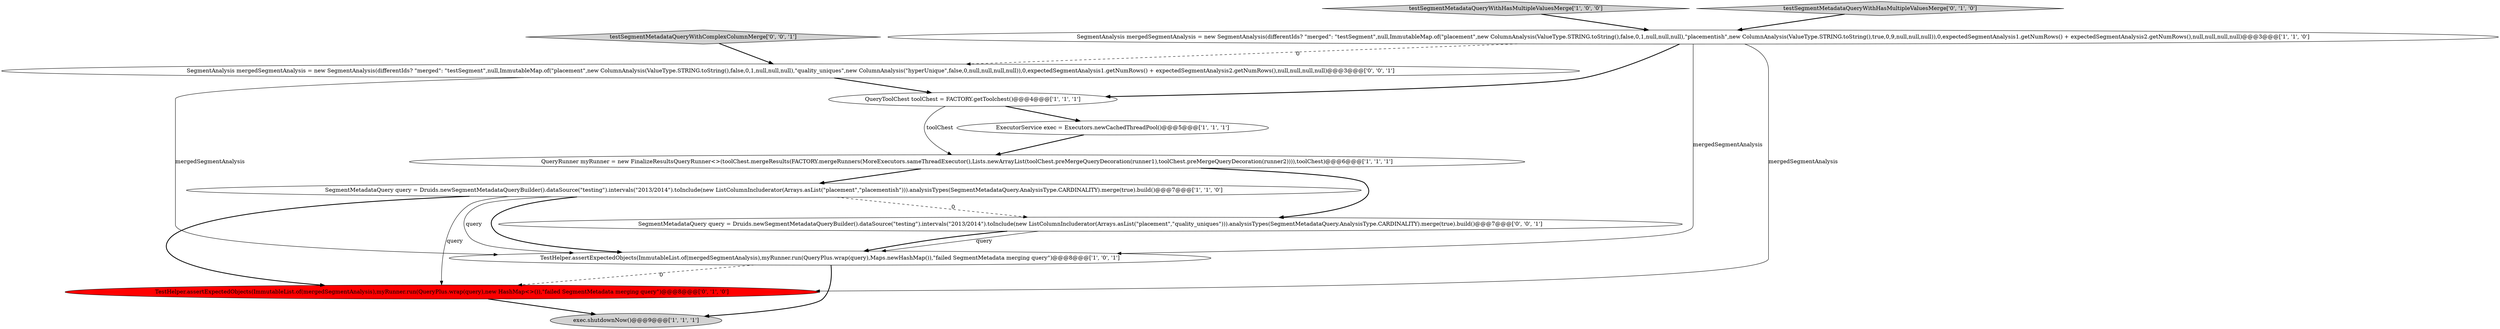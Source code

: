 digraph {
5 [style = filled, label = "QueryRunner myRunner = new FinalizeResultsQueryRunner<>(toolChest.mergeResults(FACTORY.mergeRunners(MoreExecutors.sameThreadExecutor(),Lists.newArrayList(toolChest.preMergeQueryDecoration(runner1),toolChest.preMergeQueryDecoration(runner2)))),toolChest)@@@6@@@['1', '1', '1']", fillcolor = white, shape = ellipse image = "AAA0AAABBB1BBB"];
7 [style = filled, label = "SegmentMetadataQuery query = Druids.newSegmentMetadataQueryBuilder().dataSource(\"testing\").intervals(\"2013/2014\").toInclude(new ListColumnIncluderator(Arrays.asList(\"placement\",\"placementish\"))).analysisTypes(SegmentMetadataQuery.AnalysisType.CARDINALITY).merge(true).build()@@@7@@@['1', '1', '0']", fillcolor = white, shape = ellipse image = "AAA0AAABBB1BBB"];
10 [style = filled, label = "SegmentMetadataQuery query = Druids.newSegmentMetadataQueryBuilder().dataSource(\"testing\").intervals(\"2013/2014\").toInclude(new ListColumnIncluderator(Arrays.asList(\"placement\",\"quality_uniques\"))).analysisTypes(SegmentMetadataQuery.AnalysisType.CARDINALITY).merge(true).build()@@@7@@@['0', '0', '1']", fillcolor = white, shape = ellipse image = "AAA0AAABBB3BBB"];
4 [style = filled, label = "testSegmentMetadataQueryWithHasMultipleValuesMerge['1', '0', '0']", fillcolor = lightgray, shape = diamond image = "AAA0AAABBB1BBB"];
3 [style = filled, label = "exec.shutdownNow()@@@9@@@['1', '1', '1']", fillcolor = lightgray, shape = ellipse image = "AAA0AAABBB1BBB"];
0 [style = filled, label = "SegmentAnalysis mergedSegmentAnalysis = new SegmentAnalysis(differentIds? \"merged\": \"testSegment\",null,ImmutableMap.of(\"placement\",new ColumnAnalysis(ValueType.STRING.toString(),false,0,1,null,null,null),\"placementish\",new ColumnAnalysis(ValueType.STRING.toString(),true,0,9,null,null,null)),0,expectedSegmentAnalysis1.getNumRows() + expectedSegmentAnalysis2.getNumRows(),null,null,null,null)@@@3@@@['1', '1', '0']", fillcolor = white, shape = ellipse image = "AAA0AAABBB1BBB"];
6 [style = filled, label = "QueryToolChest toolChest = FACTORY.getToolchest()@@@4@@@['1', '1', '1']", fillcolor = white, shape = ellipse image = "AAA0AAABBB1BBB"];
8 [style = filled, label = "TestHelper.assertExpectedObjects(ImmutableList.of(mergedSegmentAnalysis),myRunner.run(QueryPlus.wrap(query),new HashMap<>()),\"failed SegmentMetadata merging query\")@@@8@@@['0', '1', '0']", fillcolor = red, shape = ellipse image = "AAA1AAABBB2BBB"];
2 [style = filled, label = "TestHelper.assertExpectedObjects(ImmutableList.of(mergedSegmentAnalysis),myRunner.run(QueryPlus.wrap(query),Maps.newHashMap()),\"failed SegmentMetadata merging query\")@@@8@@@['1', '0', '1']", fillcolor = white, shape = ellipse image = "AAA0AAABBB1BBB"];
9 [style = filled, label = "testSegmentMetadataQueryWithHasMultipleValuesMerge['0', '1', '0']", fillcolor = lightgray, shape = diamond image = "AAA0AAABBB2BBB"];
11 [style = filled, label = "testSegmentMetadataQueryWithComplexColumnMerge['0', '0', '1']", fillcolor = lightgray, shape = diamond image = "AAA0AAABBB3BBB"];
12 [style = filled, label = "SegmentAnalysis mergedSegmentAnalysis = new SegmentAnalysis(differentIds? \"merged\": \"testSegment\",null,ImmutableMap.of(\"placement\",new ColumnAnalysis(ValueType.STRING.toString(),false,0,1,null,null,null),\"quality_uniques\",new ColumnAnalysis(\"hyperUnique\",false,0,null,null,null,null)),0,expectedSegmentAnalysis1.getNumRows() + expectedSegmentAnalysis2.getNumRows(),null,null,null,null)@@@3@@@['0', '0', '1']", fillcolor = white, shape = ellipse image = "AAA0AAABBB3BBB"];
1 [style = filled, label = "ExecutorService exec = Executors.newCachedThreadPool()@@@5@@@['1', '1', '1']", fillcolor = white, shape = ellipse image = "AAA0AAABBB1BBB"];
1->5 [style = bold, label=""];
5->10 [style = bold, label=""];
9->0 [style = bold, label=""];
0->6 [style = bold, label=""];
2->3 [style = bold, label=""];
8->3 [style = bold, label=""];
12->2 [style = solid, label="mergedSegmentAnalysis"];
11->12 [style = bold, label=""];
0->12 [style = dashed, label="0"];
7->8 [style = bold, label=""];
12->6 [style = bold, label=""];
2->8 [style = dashed, label="0"];
0->8 [style = solid, label="mergedSegmentAnalysis"];
4->0 [style = bold, label=""];
6->1 [style = bold, label=""];
7->2 [style = solid, label="query"];
6->5 [style = solid, label="toolChest"];
7->2 [style = bold, label=""];
10->2 [style = solid, label="query"];
5->7 [style = bold, label=""];
7->10 [style = dashed, label="0"];
10->2 [style = bold, label=""];
0->2 [style = solid, label="mergedSegmentAnalysis"];
7->8 [style = solid, label="query"];
}
